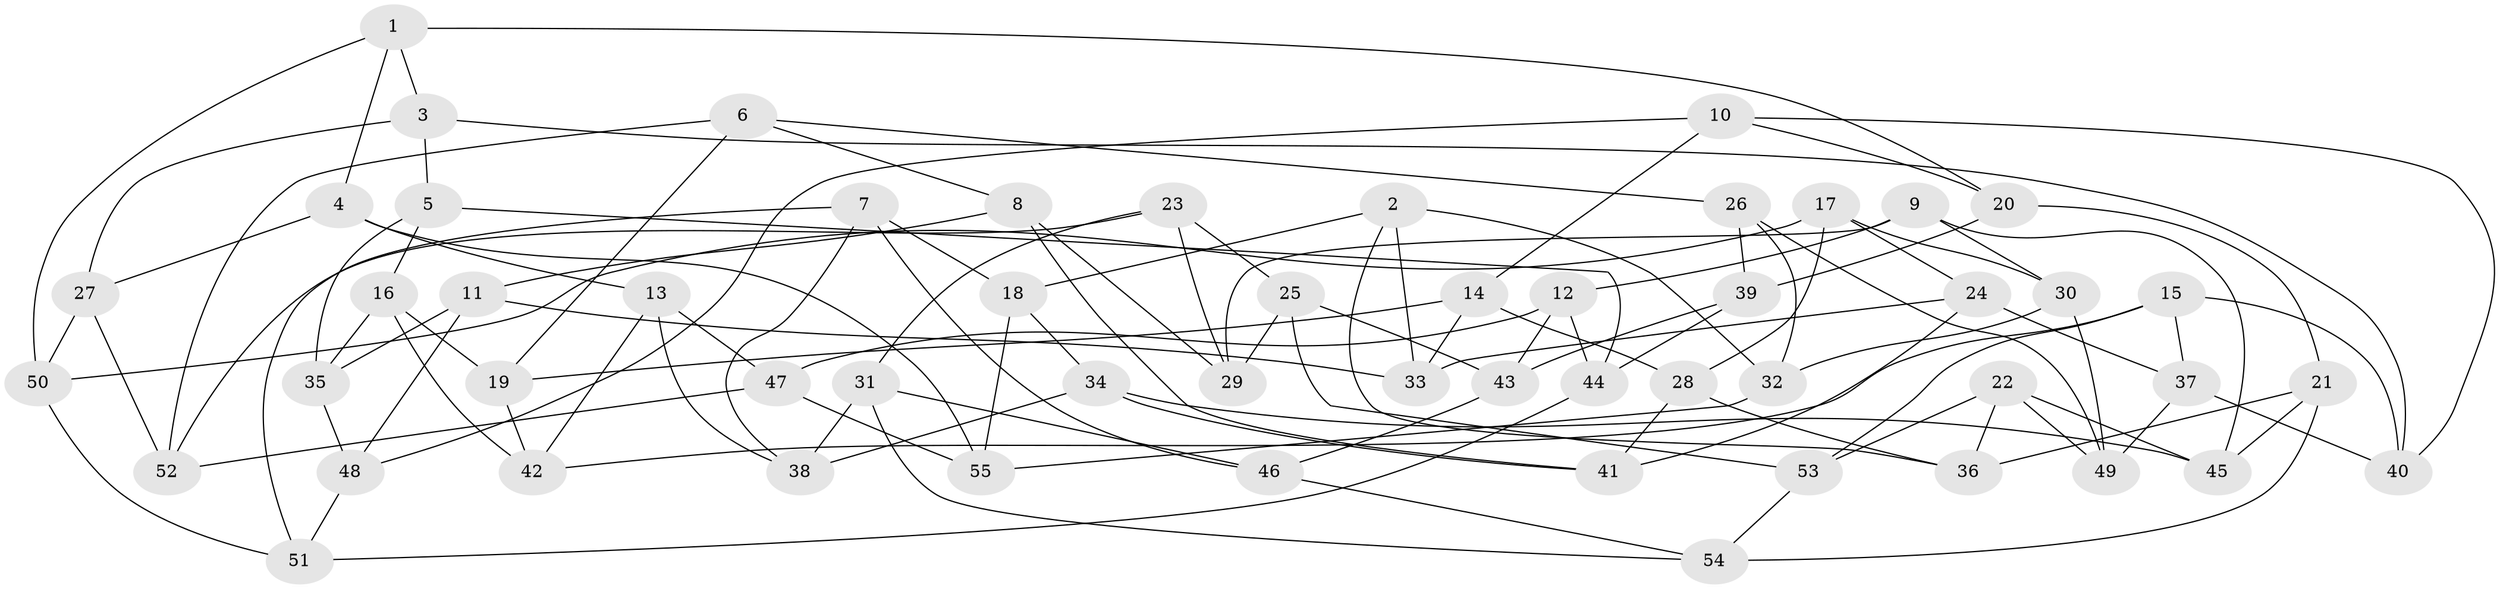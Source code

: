 // coarse degree distribution, {2: 0.045454545454545456, 10: 0.09090909090909091, 9: 0.09090909090909091, 6: 0.09090909090909091, 4: 0.45454545454545453, 7: 0.045454545454545456, 8: 0.045454545454545456, 5: 0.09090909090909091, 3: 0.045454545454545456}
// Generated by graph-tools (version 1.1) at 2025/53/03/04/25 22:53:38]
// undirected, 55 vertices, 110 edges
graph export_dot {
  node [color=gray90,style=filled];
  1;
  2;
  3;
  4;
  5;
  6;
  7;
  8;
  9;
  10;
  11;
  12;
  13;
  14;
  15;
  16;
  17;
  18;
  19;
  20;
  21;
  22;
  23;
  24;
  25;
  26;
  27;
  28;
  29;
  30;
  31;
  32;
  33;
  34;
  35;
  36;
  37;
  38;
  39;
  40;
  41;
  42;
  43;
  44;
  45;
  46;
  47;
  48;
  49;
  50;
  51;
  52;
  53;
  54;
  55;
  1 -- 4;
  1 -- 3;
  1 -- 50;
  1 -- 20;
  2 -- 36;
  2 -- 32;
  2 -- 33;
  2 -- 18;
  3 -- 40;
  3 -- 5;
  3 -- 27;
  4 -- 27;
  4 -- 13;
  4 -- 55;
  5 -- 35;
  5 -- 44;
  5 -- 16;
  6 -- 52;
  6 -- 8;
  6 -- 19;
  6 -- 26;
  7 -- 51;
  7 -- 38;
  7 -- 46;
  7 -- 18;
  8 -- 29;
  8 -- 11;
  8 -- 41;
  9 -- 30;
  9 -- 45;
  9 -- 29;
  9 -- 12;
  10 -- 40;
  10 -- 14;
  10 -- 20;
  10 -- 48;
  11 -- 33;
  11 -- 48;
  11 -- 35;
  12 -- 43;
  12 -- 44;
  12 -- 47;
  13 -- 47;
  13 -- 42;
  13 -- 38;
  14 -- 33;
  14 -- 19;
  14 -- 28;
  15 -- 37;
  15 -- 42;
  15 -- 53;
  15 -- 40;
  16 -- 35;
  16 -- 19;
  16 -- 42;
  17 -- 28;
  17 -- 24;
  17 -- 30;
  17 -- 50;
  18 -- 34;
  18 -- 55;
  19 -- 42;
  20 -- 39;
  20 -- 21;
  21 -- 36;
  21 -- 54;
  21 -- 45;
  22 -- 53;
  22 -- 49;
  22 -- 45;
  22 -- 36;
  23 -- 25;
  23 -- 31;
  23 -- 52;
  23 -- 29;
  24 -- 37;
  24 -- 41;
  24 -- 33;
  25 -- 29;
  25 -- 53;
  25 -- 43;
  26 -- 32;
  26 -- 39;
  26 -- 49;
  27 -- 50;
  27 -- 52;
  28 -- 41;
  28 -- 36;
  30 -- 32;
  30 -- 49;
  31 -- 54;
  31 -- 38;
  31 -- 46;
  32 -- 55;
  34 -- 41;
  34 -- 38;
  34 -- 45;
  35 -- 48;
  37 -- 40;
  37 -- 49;
  39 -- 43;
  39 -- 44;
  43 -- 46;
  44 -- 51;
  46 -- 54;
  47 -- 55;
  47 -- 52;
  48 -- 51;
  50 -- 51;
  53 -- 54;
}
